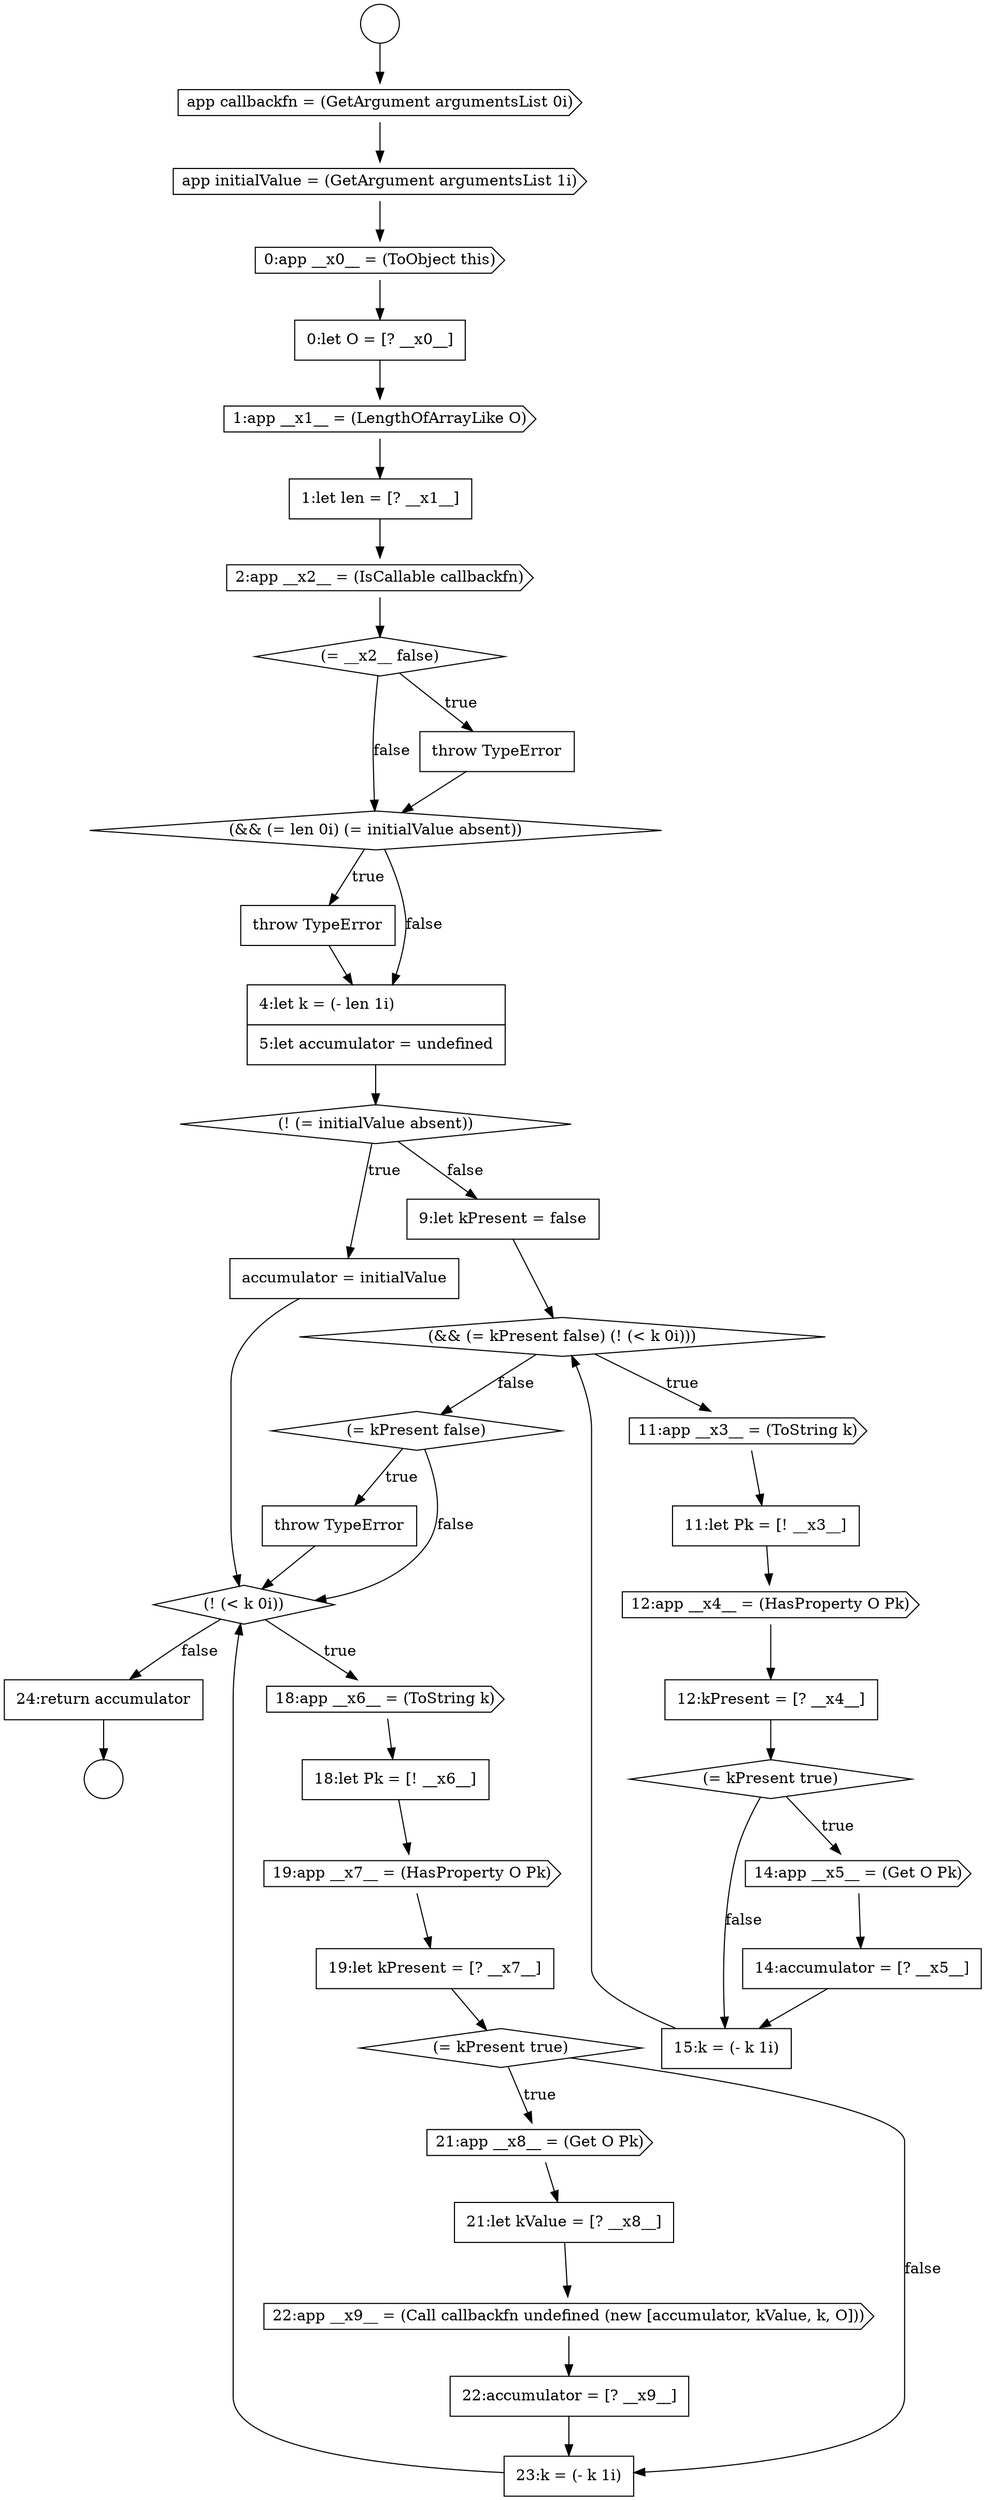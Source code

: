 digraph {
  node16340 [shape=none, margin=0, label=<<font color="black">
    <table border="0" cellborder="1" cellspacing="0" cellpadding="10">
      <tr><td align="left">throw TypeError</td></tr>
    </table>
  </font>> color="black" fillcolor="white" style=filled]
  node16353 [shape=none, margin=0, label=<<font color="black">
    <table border="0" cellborder="1" cellspacing="0" cellpadding="10">
      <tr><td align="left">15:k = (- k 1i)</td></tr>
    </table>
  </font>> color="black" fillcolor="white" style=filled]
  node16336 [shape=cds, label=<<font color="black">2:app __x2__ = (IsCallable callbackfn)</font>> color="black" fillcolor="white" style=filled]
  node16351 [shape=cds, label=<<font color="black">14:app __x5__ = (Get O Pk)</font>> color="black" fillcolor="white" style=filled]
  node16347 [shape=none, margin=0, label=<<font color="black">
    <table border="0" cellborder="1" cellspacing="0" cellpadding="10">
      <tr><td align="left">11:let Pk = [! __x3__]</td></tr>
    </table>
  </font>> color="black" fillcolor="white" style=filled]
  node16344 [shape=none, margin=0, label=<<font color="black">
    <table border="0" cellborder="1" cellspacing="0" cellpadding="10">
      <tr><td align="left">9:let kPresent = false</td></tr>
    </table>
  </font>> color="black" fillcolor="white" style=filled]
  node16357 [shape=cds, label=<<font color="black">18:app __x6__ = (ToString k)</font>> color="black" fillcolor="white" style=filled]
  node16339 [shape=diamond, label=<<font color="black">(&amp;&amp; (= len 0i) (= initialValue absent))</font>> color="black" fillcolor="white" style=filled]
  node16360 [shape=none, margin=0, label=<<font color="black">
    <table border="0" cellborder="1" cellspacing="0" cellpadding="10">
      <tr><td align="left">19:let kPresent = [? __x7__]</td></tr>
    </table>
  </font>> color="black" fillcolor="white" style=filled]
  node16365 [shape=none, margin=0, label=<<font color="black">
    <table border="0" cellborder="1" cellspacing="0" cellpadding="10">
      <tr><td align="left">22:accumulator = [? __x9__]</td></tr>
    </table>
  </font>> color="black" fillcolor="white" style=filled]
  node16348 [shape=cds, label=<<font color="black">12:app __x4__ = (HasProperty O Pk)</font>> color="black" fillcolor="white" style=filled]
  node16361 [shape=diamond, label=<<font color="black">(= kPresent true)</font>> color="black" fillcolor="white" style=filled]
  node16343 [shape=none, margin=0, label=<<font color="black">
    <table border="0" cellborder="1" cellspacing="0" cellpadding="10">
      <tr><td align="left">accumulator = initialValue</td></tr>
    </table>
  </font>> color="black" fillcolor="white" style=filled]
  node16349 [shape=none, margin=0, label=<<font color="black">
    <table border="0" cellborder="1" cellspacing="0" cellpadding="10">
      <tr><td align="left">12:kPresent = [? __x4__]</td></tr>
    </table>
  </font>> color="black" fillcolor="white" style=filled]
  node16334 [shape=cds, label=<<font color="black">1:app __x1__ = (LengthOfArrayLike O)</font>> color="black" fillcolor="white" style=filled]
  node16355 [shape=none, margin=0, label=<<font color="black">
    <table border="0" cellborder="1" cellspacing="0" cellpadding="10">
      <tr><td align="left">throw TypeError</td></tr>
    </table>
  </font>> color="black" fillcolor="white" style=filled]
  node16359 [shape=cds, label=<<font color="black">19:app __x7__ = (HasProperty O Pk)</font>> color="black" fillcolor="white" style=filled]
  node16345 [shape=diamond, label=<<font color="black">(&amp;&amp; (= kPresent false) (! (&lt; k 0i)))</font>> color="black" fillcolor="white" style=filled]
  node16330 [shape=cds, label=<<font color="black">app callbackfn = (GetArgument argumentsList 0i)</font>> color="black" fillcolor="white" style=filled]
  node16337 [shape=diamond, label=<<font color="black">(= __x2__ false)</font>> color="black" fillcolor="white" style=filled]
  node16335 [shape=none, margin=0, label=<<font color="black">
    <table border="0" cellborder="1" cellspacing="0" cellpadding="10">
      <tr><td align="left">1:let len = [? __x1__]</td></tr>
    </table>
  </font>> color="black" fillcolor="white" style=filled]
  node16341 [shape=none, margin=0, label=<<font color="black">
    <table border="0" cellborder="1" cellspacing="0" cellpadding="10">
      <tr><td align="left">4:let k = (- len 1i)</td></tr>
      <tr><td align="left">5:let accumulator = undefined</td></tr>
    </table>
  </font>> color="black" fillcolor="white" style=filled]
  node16331 [shape=cds, label=<<font color="black">app initialValue = (GetArgument argumentsList 1i)</font>> color="black" fillcolor="white" style=filled]
  node16363 [shape=none, margin=0, label=<<font color="black">
    <table border="0" cellborder="1" cellspacing="0" cellpadding="10">
      <tr><td align="left">21:let kValue = [? __x8__]</td></tr>
    </table>
  </font>> color="black" fillcolor="white" style=filled]
  node16332 [shape=cds, label=<<font color="black">0:app __x0__ = (ToObject this)</font>> color="black" fillcolor="white" style=filled]
  node16364 [shape=cds, label=<<font color="black">22:app __x9__ = (Call callbackfn undefined (new [accumulator, kValue, k, O]))</font>> color="black" fillcolor="white" style=filled]
  node16333 [shape=none, margin=0, label=<<font color="black">
    <table border="0" cellborder="1" cellspacing="0" cellpadding="10">
      <tr><td align="left">0:let O = [? __x0__]</td></tr>
    </table>
  </font>> color="black" fillcolor="white" style=filled]
  node16356 [shape=diamond, label=<<font color="black">(! (&lt; k 0i))</font>> color="black" fillcolor="white" style=filled]
  node16328 [shape=circle label=" " color="black" fillcolor="white" style=filled]
  node16329 [shape=circle label=" " color="black" fillcolor="white" style=filled]
  node16338 [shape=none, margin=0, label=<<font color="black">
    <table border="0" cellborder="1" cellspacing="0" cellpadding="10">
      <tr><td align="left">throw TypeError</td></tr>
    </table>
  </font>> color="black" fillcolor="white" style=filled]
  node16366 [shape=none, margin=0, label=<<font color="black">
    <table border="0" cellborder="1" cellspacing="0" cellpadding="10">
      <tr><td align="left">23:k = (- k 1i)</td></tr>
    </table>
  </font>> color="black" fillcolor="white" style=filled]
  node16342 [shape=diamond, label=<<font color="black">(! (= initialValue absent))</font>> color="black" fillcolor="white" style=filled]
  node16362 [shape=cds, label=<<font color="black">21:app __x8__ = (Get O Pk)</font>> color="black" fillcolor="white" style=filled]
  node16354 [shape=diamond, label=<<font color="black">(= kPresent false)</font>> color="black" fillcolor="white" style=filled]
  node16367 [shape=none, margin=0, label=<<font color="black">
    <table border="0" cellborder="1" cellspacing="0" cellpadding="10">
      <tr><td align="left">24:return accumulator</td></tr>
    </table>
  </font>> color="black" fillcolor="white" style=filled]
  node16350 [shape=diamond, label=<<font color="black">(= kPresent true)</font>> color="black" fillcolor="white" style=filled]
  node16352 [shape=none, margin=0, label=<<font color="black">
    <table border="0" cellborder="1" cellspacing="0" cellpadding="10">
      <tr><td align="left">14:accumulator = [? __x5__]</td></tr>
    </table>
  </font>> color="black" fillcolor="white" style=filled]
  node16346 [shape=cds, label=<<font color="black">11:app __x3__ = (ToString k)</font>> color="black" fillcolor="white" style=filled]
  node16358 [shape=none, margin=0, label=<<font color="black">
    <table border="0" cellborder="1" cellspacing="0" cellpadding="10">
      <tr><td align="left">18:let Pk = [! __x6__]</td></tr>
    </table>
  </font>> color="black" fillcolor="white" style=filled]
  node16337 -> node16338 [label=<<font color="black">true</font>> color="black"]
  node16337 -> node16339 [label=<<font color="black">false</font>> color="black"]
  node16347 -> node16348 [ color="black"]
  node16359 -> node16360 [ color="black"]
  node16345 -> node16346 [label=<<font color="black">true</font>> color="black"]
  node16345 -> node16354 [label=<<font color="black">false</font>> color="black"]
  node16356 -> node16357 [label=<<font color="black">true</font>> color="black"]
  node16356 -> node16367 [label=<<font color="black">false</font>> color="black"]
  node16333 -> node16334 [ color="black"]
  node16346 -> node16347 [ color="black"]
  node16331 -> node16332 [ color="black"]
  node16328 -> node16330 [ color="black"]
  node16335 -> node16336 [ color="black"]
  node16341 -> node16342 [ color="black"]
  node16360 -> node16361 [ color="black"]
  node16338 -> node16339 [ color="black"]
  node16355 -> node16356 [ color="black"]
  node16348 -> node16349 [ color="black"]
  node16357 -> node16358 [ color="black"]
  node16351 -> node16352 [ color="black"]
  node16366 -> node16356 [ color="black"]
  node16350 -> node16351 [label=<<font color="black">true</font>> color="black"]
  node16350 -> node16353 [label=<<font color="black">false</font>> color="black"]
  node16365 -> node16366 [ color="black"]
  node16342 -> node16343 [label=<<font color="black">true</font>> color="black"]
  node16342 -> node16344 [label=<<font color="black">false</font>> color="black"]
  node16339 -> node16340 [label=<<font color="black">true</font>> color="black"]
  node16339 -> node16341 [label=<<font color="black">false</font>> color="black"]
  node16358 -> node16359 [ color="black"]
  node16364 -> node16365 [ color="black"]
  node16330 -> node16331 [ color="black"]
  node16332 -> node16333 [ color="black"]
  node16334 -> node16335 [ color="black"]
  node16361 -> node16362 [label=<<font color="black">true</font>> color="black"]
  node16361 -> node16366 [label=<<font color="black">false</font>> color="black"]
  node16349 -> node16350 [ color="black"]
  node16344 -> node16345 [ color="black"]
  node16353 -> node16345 [ color="black"]
  node16362 -> node16363 [ color="black"]
  node16336 -> node16337 [ color="black"]
  node16367 -> node16329 [ color="black"]
  node16340 -> node16341 [ color="black"]
  node16354 -> node16355 [label=<<font color="black">true</font>> color="black"]
  node16354 -> node16356 [label=<<font color="black">false</font>> color="black"]
  node16343 -> node16356 [ color="black"]
  node16363 -> node16364 [ color="black"]
  node16352 -> node16353 [ color="black"]
}
